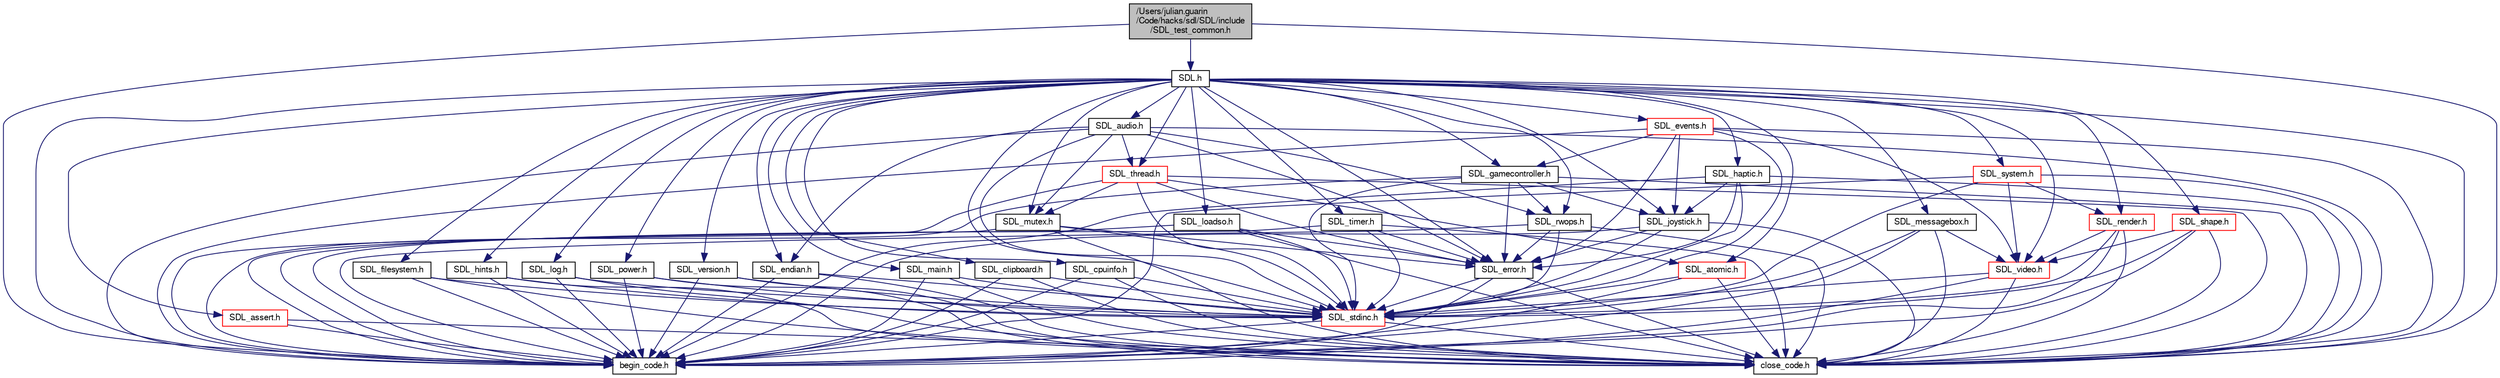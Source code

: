digraph "/Users/julian.guarin/Code/hacks/sdl/SDL/include/SDL_test_common.h"
{
  edge [fontname="FreeSans",fontsize="10",labelfontname="FreeSans",labelfontsize="10"];
  node [fontname="FreeSans",fontsize="10",shape=record];
  Node0 [label="/Users/julian.guarin\l/Code/hacks/sdl/SDL/include\l/SDL_test_common.h",height=0.2,width=0.4,color="black", fillcolor="grey75", style="filled", fontcolor="black"];
  Node0 -> Node1 [color="midnightblue",fontsize="10",style="solid",fontname="FreeSans"];
  Node1 [label="SDL.h",height=0.2,width=0.4,color="black", fillcolor="white", style="filled",URL="$de/ddc/_s_d_l_8h.html"];
  Node1 -> Node2 [color="midnightblue",fontsize="10",style="solid",fontname="FreeSans"];
  Node2 [label="SDL_main.h",height=0.2,width=0.4,color="black", fillcolor="white", style="filled",URL="$d7/d70/_s_d_l__main_8h.html"];
  Node2 -> Node3 [color="midnightblue",fontsize="10",style="solid",fontname="FreeSans"];
  Node3 [label="SDL_stdinc.h",height=0.2,width=0.4,color="red", fillcolor="white", style="filled",URL="$d9/d24/_s_d_l__stdinc_8h.html"];
  Node3 -> Node6 [color="midnightblue",fontsize="10",style="solid",fontname="FreeSans"];
  Node6 [label="begin_code.h",height=0.2,width=0.4,color="black", fillcolor="white", style="filled",URL="$d1/d90/begin__code_8h.html"];
  Node3 -> Node7 [color="midnightblue",fontsize="10",style="solid",fontname="FreeSans"];
  Node7 [label="close_code.h",height=0.2,width=0.4,color="black", fillcolor="white", style="filled",URL="$d0/d2e/close__code_8h.html"];
  Node2 -> Node6 [color="midnightblue",fontsize="10",style="solid",fontname="FreeSans"];
  Node2 -> Node7 [color="midnightblue",fontsize="10",style="solid",fontname="FreeSans"];
  Node1 -> Node3 [color="midnightblue",fontsize="10",style="solid",fontname="FreeSans"];
  Node1 -> Node11 [color="midnightblue",fontsize="10",style="solid",fontname="FreeSans"];
  Node11 [label="SDL_assert.h",height=0.2,width=0.4,color="red", fillcolor="white", style="filled",URL="$d9/d30/_s_d_l__assert_8h.html"];
  Node11 -> Node6 [color="midnightblue",fontsize="10",style="solid",fontname="FreeSans"];
  Node11 -> Node7 [color="midnightblue",fontsize="10",style="solid",fontname="FreeSans"];
  Node1 -> Node12 [color="midnightblue",fontsize="10",style="solid",fontname="FreeSans"];
  Node12 [label="SDL_atomic.h",height=0.2,width=0.4,color="red", fillcolor="white", style="filled",URL="$d6/d97/_s_d_l__atomic_8h.html"];
  Node12 -> Node3 [color="midnightblue",fontsize="10",style="solid",fontname="FreeSans"];
  Node12 -> Node6 [color="midnightblue",fontsize="10",style="solid",fontname="FreeSans"];
  Node12 -> Node7 [color="midnightblue",fontsize="10",style="solid",fontname="FreeSans"];
  Node1 -> Node13 [color="midnightblue",fontsize="10",style="solid",fontname="FreeSans"];
  Node13 [label="SDL_audio.h",height=0.2,width=0.4,color="black", fillcolor="white", style="filled",URL="$d3/d78/_s_d_l__audio_8h.html"];
  Node13 -> Node3 [color="midnightblue",fontsize="10",style="solid",fontname="FreeSans"];
  Node13 -> Node14 [color="midnightblue",fontsize="10",style="solid",fontname="FreeSans"];
  Node14 [label="SDL_error.h",height=0.2,width=0.4,color="black", fillcolor="white", style="filled",URL="$df/d2d/_s_d_l__error_8h.html"];
  Node14 -> Node3 [color="midnightblue",fontsize="10",style="solid",fontname="FreeSans"];
  Node14 -> Node6 [color="midnightblue",fontsize="10",style="solid",fontname="FreeSans"];
  Node14 -> Node7 [color="midnightblue",fontsize="10",style="solid",fontname="FreeSans"];
  Node13 -> Node15 [color="midnightblue",fontsize="10",style="solid",fontname="FreeSans"];
  Node15 [label="SDL_endian.h",height=0.2,width=0.4,color="black", fillcolor="white", style="filled",URL="$d0/d2b/_s_d_l__endian_8h.html"];
  Node15 -> Node3 [color="midnightblue",fontsize="10",style="solid",fontname="FreeSans"];
  Node15 -> Node6 [color="midnightblue",fontsize="10",style="solid",fontname="FreeSans"];
  Node15 -> Node7 [color="midnightblue",fontsize="10",style="solid",fontname="FreeSans"];
  Node13 -> Node16 [color="midnightblue",fontsize="10",style="solid",fontname="FreeSans"];
  Node16 [label="SDL_mutex.h",height=0.2,width=0.4,color="black", fillcolor="white", style="filled",URL="$d2/d09/_s_d_l__mutex_8h.html"];
  Node16 -> Node3 [color="midnightblue",fontsize="10",style="solid",fontname="FreeSans"];
  Node16 -> Node14 [color="midnightblue",fontsize="10",style="solid",fontname="FreeSans"];
  Node16 -> Node6 [color="midnightblue",fontsize="10",style="solid",fontname="FreeSans"];
  Node16 -> Node7 [color="midnightblue",fontsize="10",style="solid",fontname="FreeSans"];
  Node13 -> Node17 [color="midnightblue",fontsize="10",style="solid",fontname="FreeSans"];
  Node17 [label="SDL_thread.h",height=0.2,width=0.4,color="red", fillcolor="white", style="filled",URL="$d8/ded/_s_d_l__thread_8h.html"];
  Node17 -> Node3 [color="midnightblue",fontsize="10",style="solid",fontname="FreeSans"];
  Node17 -> Node14 [color="midnightblue",fontsize="10",style="solid",fontname="FreeSans"];
  Node17 -> Node12 [color="midnightblue",fontsize="10",style="solid",fontname="FreeSans"];
  Node17 -> Node16 [color="midnightblue",fontsize="10",style="solid",fontname="FreeSans"];
  Node17 -> Node6 [color="midnightblue",fontsize="10",style="solid",fontname="FreeSans"];
  Node17 -> Node7 [color="midnightblue",fontsize="10",style="solid",fontname="FreeSans"];
  Node13 -> Node19 [color="midnightblue",fontsize="10",style="solid",fontname="FreeSans"];
  Node19 [label="SDL_rwops.h",height=0.2,width=0.4,color="black", fillcolor="white", style="filled",URL="$d6/d73/_s_d_l__rwops_8h.html"];
  Node19 -> Node3 [color="midnightblue",fontsize="10",style="solid",fontname="FreeSans"];
  Node19 -> Node14 [color="midnightblue",fontsize="10",style="solid",fontname="FreeSans"];
  Node19 -> Node6 [color="midnightblue",fontsize="10",style="solid",fontname="FreeSans"];
  Node19 -> Node7 [color="midnightblue",fontsize="10",style="solid",fontname="FreeSans"];
  Node13 -> Node6 [color="midnightblue",fontsize="10",style="solid",fontname="FreeSans"];
  Node13 -> Node7 [color="midnightblue",fontsize="10",style="solid",fontname="FreeSans"];
  Node1 -> Node20 [color="midnightblue",fontsize="10",style="solid",fontname="FreeSans"];
  Node20 [label="SDL_clipboard.h",height=0.2,width=0.4,color="black", fillcolor="white", style="filled",URL="$d8/dee/_s_d_l__clipboard_8h.html"];
  Node20 -> Node3 [color="midnightblue",fontsize="10",style="solid",fontname="FreeSans"];
  Node20 -> Node6 [color="midnightblue",fontsize="10",style="solid",fontname="FreeSans"];
  Node20 -> Node7 [color="midnightblue",fontsize="10",style="solid",fontname="FreeSans"];
  Node1 -> Node21 [color="midnightblue",fontsize="10",style="solid",fontname="FreeSans"];
  Node21 [label="SDL_cpuinfo.h",height=0.2,width=0.4,color="black", fillcolor="white", style="filled",URL="$d6/d62/_s_d_l__cpuinfo_8h.html"];
  Node21 -> Node3 [color="midnightblue",fontsize="10",style="solid",fontname="FreeSans"];
  Node21 -> Node6 [color="midnightblue",fontsize="10",style="solid",fontname="FreeSans"];
  Node21 -> Node7 [color="midnightblue",fontsize="10",style="solid",fontname="FreeSans"];
  Node1 -> Node15 [color="midnightblue",fontsize="10",style="solid",fontname="FreeSans"];
  Node1 -> Node14 [color="midnightblue",fontsize="10",style="solid",fontname="FreeSans"];
  Node1 -> Node22 [color="midnightblue",fontsize="10",style="solid",fontname="FreeSans"];
  Node22 [label="SDL_events.h",height=0.2,width=0.4,color="red", fillcolor="white", style="filled",URL="$d9/d42/_s_d_l__events_8h.html"];
  Node22 -> Node3 [color="midnightblue",fontsize="10",style="solid",fontname="FreeSans"];
  Node22 -> Node14 [color="midnightblue",fontsize="10",style="solid",fontname="FreeSans"];
  Node22 -> Node23 [color="midnightblue",fontsize="10",style="solid",fontname="FreeSans"];
  Node23 [label="SDL_video.h",height=0.2,width=0.4,color="red", fillcolor="white", style="filled",URL="$dc/d64/_s_d_l__video_8h.html"];
  Node23 -> Node3 [color="midnightblue",fontsize="10",style="solid",fontname="FreeSans"];
  Node23 -> Node6 [color="midnightblue",fontsize="10",style="solid",fontname="FreeSans"];
  Node23 -> Node7 [color="midnightblue",fontsize="10",style="solid",fontname="FreeSans"];
  Node22 -> Node32 [color="midnightblue",fontsize="10",style="solid",fontname="FreeSans"];
  Node32 [label="SDL_joystick.h",height=0.2,width=0.4,color="black", fillcolor="white", style="filled",URL="$dd/d00/_s_d_l__joystick_8h.html"];
  Node32 -> Node3 [color="midnightblue",fontsize="10",style="solid",fontname="FreeSans"];
  Node32 -> Node14 [color="midnightblue",fontsize="10",style="solid",fontname="FreeSans"];
  Node32 -> Node6 [color="midnightblue",fontsize="10",style="solid",fontname="FreeSans"];
  Node32 -> Node7 [color="midnightblue",fontsize="10",style="solid",fontname="FreeSans"];
  Node22 -> Node33 [color="midnightblue",fontsize="10",style="solid",fontname="FreeSans"];
  Node33 [label="SDL_gamecontroller.h",height=0.2,width=0.4,color="black", fillcolor="white", style="filled",URL="$d0/d47/_s_d_l__gamecontroller_8h.html"];
  Node33 -> Node3 [color="midnightblue",fontsize="10",style="solid",fontname="FreeSans"];
  Node33 -> Node14 [color="midnightblue",fontsize="10",style="solid",fontname="FreeSans"];
  Node33 -> Node19 [color="midnightblue",fontsize="10",style="solid",fontname="FreeSans"];
  Node33 -> Node32 [color="midnightblue",fontsize="10",style="solid",fontname="FreeSans"];
  Node33 -> Node6 [color="midnightblue",fontsize="10",style="solid",fontname="FreeSans"];
  Node33 -> Node7 [color="midnightblue",fontsize="10",style="solid",fontname="FreeSans"];
  Node22 -> Node6 [color="midnightblue",fontsize="10",style="solid",fontname="FreeSans"];
  Node22 -> Node7 [color="midnightblue",fontsize="10",style="solid",fontname="FreeSans"];
  Node1 -> Node37 [color="midnightblue",fontsize="10",style="solid",fontname="FreeSans"];
  Node37 [label="SDL_filesystem.h",height=0.2,width=0.4,color="black", fillcolor="white", style="filled",URL="$d4/da4/_s_d_l__filesystem_8h.html",tooltip="Include file for filesystem SDL API functions. "];
  Node37 -> Node3 [color="midnightblue",fontsize="10",style="solid",fontname="FreeSans"];
  Node37 -> Node6 [color="midnightblue",fontsize="10",style="solid",fontname="FreeSans"];
  Node37 -> Node7 [color="midnightblue",fontsize="10",style="solid",fontname="FreeSans"];
  Node1 -> Node33 [color="midnightblue",fontsize="10",style="solid",fontname="FreeSans"];
  Node1 -> Node38 [color="midnightblue",fontsize="10",style="solid",fontname="FreeSans"];
  Node38 [label="SDL_haptic.h",height=0.2,width=0.4,color="black", fillcolor="white", style="filled",URL="$dc/d3c/_s_d_l__haptic_8h.html",tooltip="The SDL haptic subsystem allows you to control haptic (force feedback) devices. "];
  Node38 -> Node3 [color="midnightblue",fontsize="10",style="solid",fontname="FreeSans"];
  Node38 -> Node14 [color="midnightblue",fontsize="10",style="solid",fontname="FreeSans"];
  Node38 -> Node32 [color="midnightblue",fontsize="10",style="solid",fontname="FreeSans"];
  Node38 -> Node6 [color="midnightblue",fontsize="10",style="solid",fontname="FreeSans"];
  Node38 -> Node7 [color="midnightblue",fontsize="10",style="solid",fontname="FreeSans"];
  Node1 -> Node39 [color="midnightblue",fontsize="10",style="solid",fontname="FreeSans"];
  Node39 [label="SDL_hints.h",height=0.2,width=0.4,color="black", fillcolor="white", style="filled",URL="$dd/dd3/_s_d_l__hints_8h.html"];
  Node39 -> Node3 [color="midnightblue",fontsize="10",style="solid",fontname="FreeSans"];
  Node39 -> Node6 [color="midnightblue",fontsize="10",style="solid",fontname="FreeSans"];
  Node39 -> Node7 [color="midnightblue",fontsize="10",style="solid",fontname="FreeSans"];
  Node1 -> Node32 [color="midnightblue",fontsize="10",style="solid",fontname="FreeSans"];
  Node1 -> Node40 [color="midnightblue",fontsize="10",style="solid",fontname="FreeSans"];
  Node40 [label="SDL_loadso.h",height=0.2,width=0.4,color="black", fillcolor="white", style="filled",URL="$d6/dd4/_s_d_l__loadso_8h.html"];
  Node40 -> Node3 [color="midnightblue",fontsize="10",style="solid",fontname="FreeSans"];
  Node40 -> Node14 [color="midnightblue",fontsize="10",style="solid",fontname="FreeSans"];
  Node40 -> Node6 [color="midnightblue",fontsize="10",style="solid",fontname="FreeSans"];
  Node40 -> Node7 [color="midnightblue",fontsize="10",style="solid",fontname="FreeSans"];
  Node1 -> Node41 [color="midnightblue",fontsize="10",style="solid",fontname="FreeSans"];
  Node41 [label="SDL_log.h",height=0.2,width=0.4,color="black", fillcolor="white", style="filled",URL="$db/dce/_s_d_l__log_8h.html"];
  Node41 -> Node3 [color="midnightblue",fontsize="10",style="solid",fontname="FreeSans"];
  Node41 -> Node6 [color="midnightblue",fontsize="10",style="solid",fontname="FreeSans"];
  Node41 -> Node7 [color="midnightblue",fontsize="10",style="solid",fontname="FreeSans"];
  Node1 -> Node42 [color="midnightblue",fontsize="10",style="solid",fontname="FreeSans"];
  Node42 [label="SDL_messagebox.h",height=0.2,width=0.4,color="black", fillcolor="white", style="filled",URL="$da/d36/_s_d_l__messagebox_8h.html"];
  Node42 -> Node3 [color="midnightblue",fontsize="10",style="solid",fontname="FreeSans"];
  Node42 -> Node23 [color="midnightblue",fontsize="10",style="solid",fontname="FreeSans"];
  Node42 -> Node6 [color="midnightblue",fontsize="10",style="solid",fontname="FreeSans"];
  Node42 -> Node7 [color="midnightblue",fontsize="10",style="solid",fontname="FreeSans"];
  Node1 -> Node16 [color="midnightblue",fontsize="10",style="solid",fontname="FreeSans"];
  Node1 -> Node43 [color="midnightblue",fontsize="10",style="solid",fontname="FreeSans"];
  Node43 [label="SDL_power.h",height=0.2,width=0.4,color="black", fillcolor="white", style="filled",URL="$d7/d6e/_s_d_l__power_8h.html"];
  Node43 -> Node3 [color="midnightblue",fontsize="10",style="solid",fontname="FreeSans"];
  Node43 -> Node6 [color="midnightblue",fontsize="10",style="solid",fontname="FreeSans"];
  Node43 -> Node7 [color="midnightblue",fontsize="10",style="solid",fontname="FreeSans"];
  Node1 -> Node44 [color="midnightblue",fontsize="10",style="solid",fontname="FreeSans"];
  Node44 [label="SDL_render.h",height=0.2,width=0.4,color="red", fillcolor="white", style="filled",URL="$d6/d30/_s_d_l__render_8h.html"];
  Node44 -> Node3 [color="midnightblue",fontsize="10",style="solid",fontname="FreeSans"];
  Node44 -> Node23 [color="midnightblue",fontsize="10",style="solid",fontname="FreeSans"];
  Node44 -> Node6 [color="midnightblue",fontsize="10",style="solid",fontname="FreeSans"];
  Node44 -> Node7 [color="midnightblue",fontsize="10",style="solid",fontname="FreeSans"];
  Node1 -> Node19 [color="midnightblue",fontsize="10",style="solid",fontname="FreeSans"];
  Node1 -> Node45 [color="midnightblue",fontsize="10",style="solid",fontname="FreeSans"];
  Node45 [label="SDL_shape.h",height=0.2,width=0.4,color="red", fillcolor="white", style="filled",URL="$dc/d20/_s_d_l__shape_8h.html"];
  Node45 -> Node3 [color="midnightblue",fontsize="10",style="solid",fontname="FreeSans"];
  Node45 -> Node23 [color="midnightblue",fontsize="10",style="solid",fontname="FreeSans"];
  Node45 -> Node6 [color="midnightblue",fontsize="10",style="solid",fontname="FreeSans"];
  Node45 -> Node7 [color="midnightblue",fontsize="10",style="solid",fontname="FreeSans"];
  Node1 -> Node46 [color="midnightblue",fontsize="10",style="solid",fontname="FreeSans"];
  Node46 [label="SDL_system.h",height=0.2,width=0.4,color="red", fillcolor="white", style="filled",URL="$d9/d7c/_s_d_l__system_8h.html"];
  Node46 -> Node3 [color="midnightblue",fontsize="10",style="solid",fontname="FreeSans"];
  Node46 -> Node44 [color="midnightblue",fontsize="10",style="solid",fontname="FreeSans"];
  Node46 -> Node23 [color="midnightblue",fontsize="10",style="solid",fontname="FreeSans"];
  Node46 -> Node6 [color="midnightblue",fontsize="10",style="solid",fontname="FreeSans"];
  Node46 -> Node7 [color="midnightblue",fontsize="10",style="solid",fontname="FreeSans"];
  Node1 -> Node17 [color="midnightblue",fontsize="10",style="solid",fontname="FreeSans"];
  Node1 -> Node47 [color="midnightblue",fontsize="10",style="solid",fontname="FreeSans"];
  Node47 [label="SDL_timer.h",height=0.2,width=0.4,color="black", fillcolor="white", style="filled",URL="$de/d46/_s_d_l__timer_8h.html"];
  Node47 -> Node3 [color="midnightblue",fontsize="10",style="solid",fontname="FreeSans"];
  Node47 -> Node14 [color="midnightblue",fontsize="10",style="solid",fontname="FreeSans"];
  Node47 -> Node6 [color="midnightblue",fontsize="10",style="solid",fontname="FreeSans"];
  Node47 -> Node7 [color="midnightblue",fontsize="10",style="solid",fontname="FreeSans"];
  Node1 -> Node48 [color="midnightblue",fontsize="10",style="solid",fontname="FreeSans"];
  Node48 [label="SDL_version.h",height=0.2,width=0.4,color="black", fillcolor="white", style="filled",URL="$d7/dd5/_s_d_l__version_8h.html"];
  Node48 -> Node3 [color="midnightblue",fontsize="10",style="solid",fontname="FreeSans"];
  Node48 -> Node6 [color="midnightblue",fontsize="10",style="solid",fontname="FreeSans"];
  Node48 -> Node7 [color="midnightblue",fontsize="10",style="solid",fontname="FreeSans"];
  Node1 -> Node23 [color="midnightblue",fontsize="10",style="solid",fontname="FreeSans"];
  Node1 -> Node6 [color="midnightblue",fontsize="10",style="solid",fontname="FreeSans"];
  Node1 -> Node7 [color="midnightblue",fontsize="10",style="solid",fontname="FreeSans"];
  Node0 -> Node6 [color="midnightblue",fontsize="10",style="solid",fontname="FreeSans"];
  Node0 -> Node7 [color="midnightblue",fontsize="10",style="solid",fontname="FreeSans"];
}
